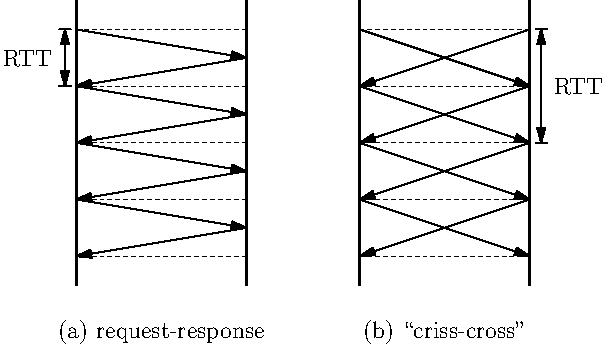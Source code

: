 unitsize(1cm);

void img(bool cross) {
    int x2 = 3;
    draw((0,0.5)--(0,-4.5), scale(2)*defaultpen);
    draw((x2,0.5)--(x2,-4.5), scale(2)*defaultpen);
    for (int i = 0; i < 4; ++i) {
        if (cross) {
            draw((0,-i)--(x2,-i-1), Arrow);
            draw((x2,-i)--(0,-i-1), Arrow);
        } else {
            draw((0,-i)--(x2,-i-.5), Arrow);
            draw((x2,-i-.5)--(0,-i-1), Arrow);
        }
    }
    for (int i = 0; i < 5; ++i) {
        draw((0,-i)--(x2,-i), dashed+scale(0.5)*currentpen);
    }
}

img(false);
label("(a) request-response",(1.5, -5), S);
draw((-.3,0)--(-.1,0));
draw((-.3,-1)--(-.1,-1));
draw((-.2, 0)--(-.2,-1), Arrows);
label("RTT", (-.3, -.5), W);
currentpicture = shift((-5, 0))*currentpicture;
img(true);
label("(b) ``criss-cross''",(1.5, -5), S);
draw((3.3,0)-- (3.1,0));
draw((3.3,-2)--(3.1,-2));
draw((3.2, 0)--(3.2,-2), Arrows);
label("RTT", (3.3, -1), E);

